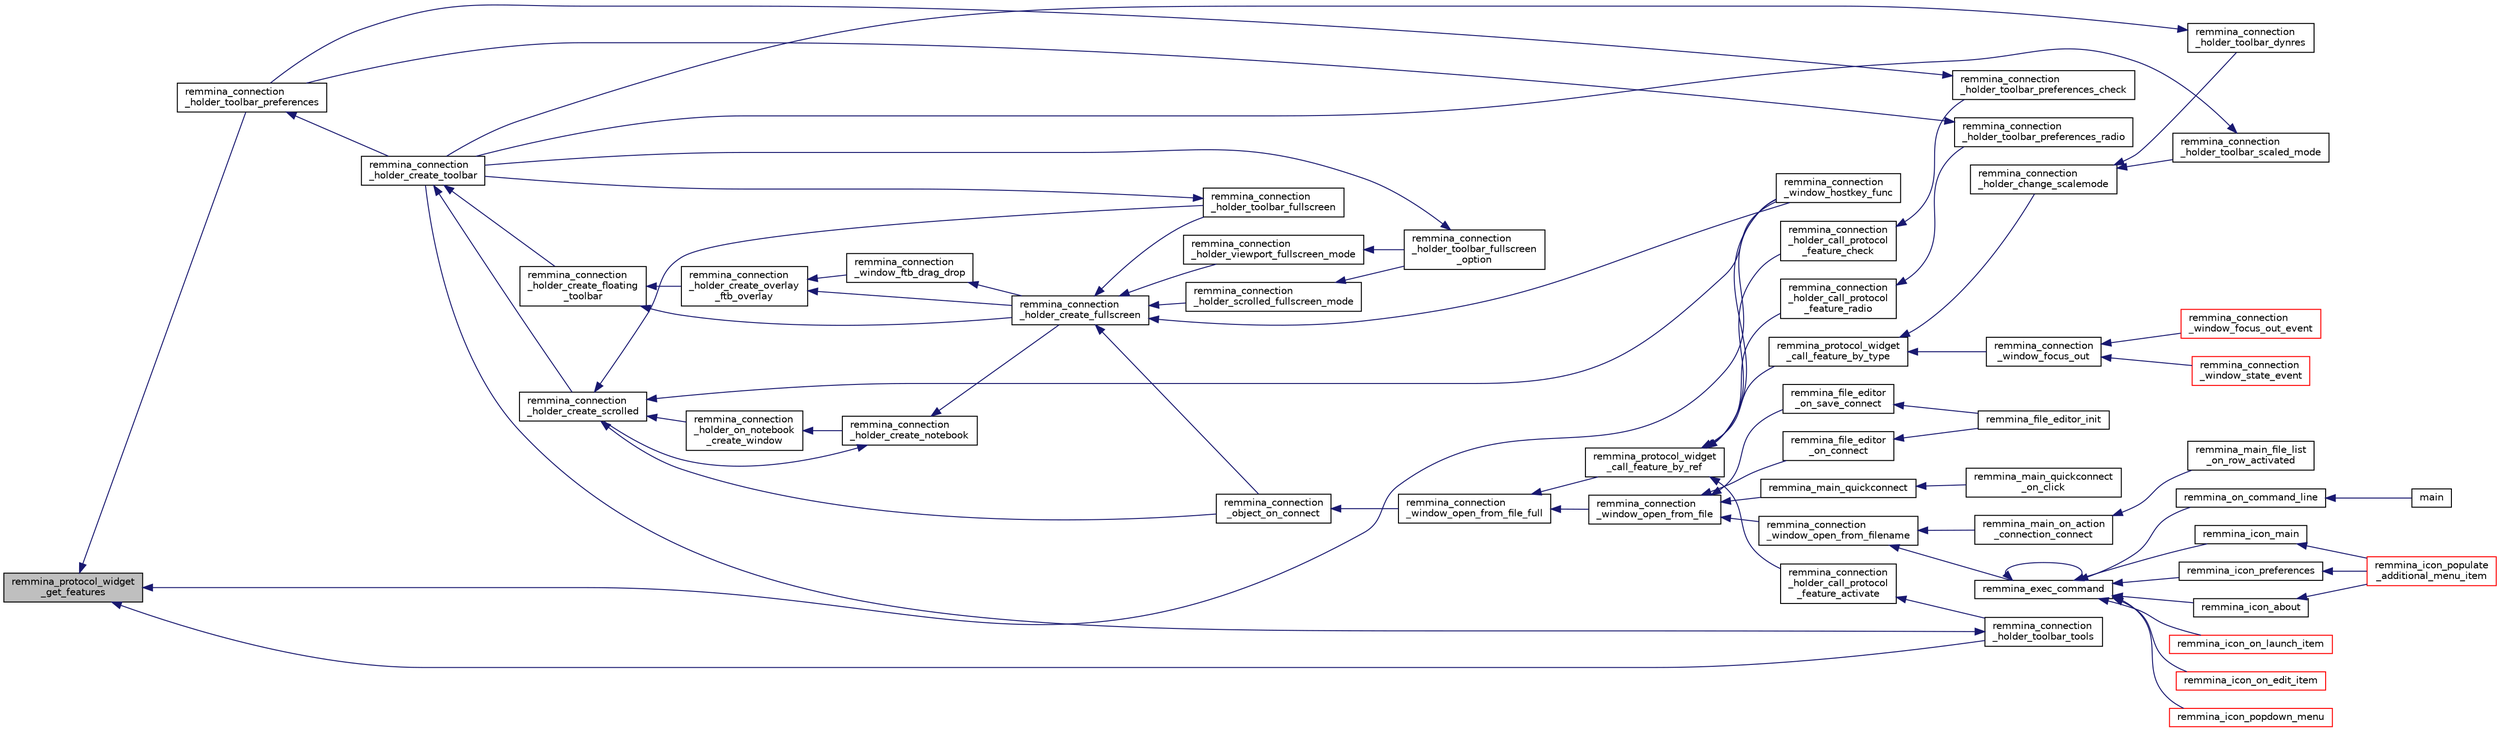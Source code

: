 digraph "remmina_protocol_widget_get_features"
{
  edge [fontname="Helvetica",fontsize="10",labelfontname="Helvetica",labelfontsize="10"];
  node [fontname="Helvetica",fontsize="10",shape=record];
  rankdir="LR";
  Node1722 [label="remmina_protocol_widget\l_get_features",height=0.2,width=0.4,color="black", fillcolor="grey75", style="filled", fontcolor="black"];
  Node1722 -> Node1723 [dir="back",color="midnightblue",fontsize="10",style="solid",fontname="Helvetica"];
  Node1723 [label="remmina_connection\l_holder_toolbar_preferences",height=0.2,width=0.4,color="black", fillcolor="white", style="filled",URL="$remmina__connection__window_8c.html#a78ec7d6e66d6e6569c1a9a0230c74bc8"];
  Node1723 -> Node1724 [dir="back",color="midnightblue",fontsize="10",style="solid",fontname="Helvetica"];
  Node1724 [label="remmina_connection\l_holder_create_toolbar",height=0.2,width=0.4,color="black", fillcolor="white", style="filled",URL="$remmina__connection__window_8c.html#af8138da72278e9e9000276e08a6fd984"];
  Node1724 -> Node1725 [dir="back",color="midnightblue",fontsize="10",style="solid",fontname="Helvetica"];
  Node1725 [label="remmina_connection\l_holder_create_floating\l_toolbar",height=0.2,width=0.4,color="black", fillcolor="white", style="filled",URL="$remmina__connection__window_8c.html#a967dca6c1876afc3e6bcb763f9709d43"];
  Node1725 -> Node1726 [dir="back",color="midnightblue",fontsize="10",style="solid",fontname="Helvetica"];
  Node1726 [label="remmina_connection\l_holder_create_overlay\l_ftb_overlay",height=0.2,width=0.4,color="black", fillcolor="white", style="filled",URL="$remmina__connection__window_8c.html#ab2edcb806312b3367c70fbb13c383ae0"];
  Node1726 -> Node1727 [dir="back",color="midnightblue",fontsize="10",style="solid",fontname="Helvetica"];
  Node1727 [label="remmina_connection\l_window_ftb_drag_drop",height=0.2,width=0.4,color="black", fillcolor="white", style="filled",URL="$remmina__connection__window_8c.html#a15c9b2bd929f8f2bb64d0bb6fa60f067"];
  Node1727 -> Node1728 [dir="back",color="midnightblue",fontsize="10",style="solid",fontname="Helvetica"];
  Node1728 [label="remmina_connection\l_holder_create_fullscreen",height=0.2,width=0.4,color="black", fillcolor="white", style="filled",URL="$remmina__connection__window_8c.html#ae67ca4d276339723c1ff87fc224eaccf"];
  Node1728 -> Node1729 [dir="back",color="midnightblue",fontsize="10",style="solid",fontname="Helvetica"];
  Node1729 [label="remmina_connection\l_holder_toolbar_fullscreen",height=0.2,width=0.4,color="black", fillcolor="white", style="filled",URL="$remmina__connection__window_8c.html#a02ac20f50f1b7b816bd7208127efdbee"];
  Node1729 -> Node1724 [dir="back",color="midnightblue",fontsize="10",style="solid",fontname="Helvetica"];
  Node1728 -> Node1730 [dir="back",color="midnightblue",fontsize="10",style="solid",fontname="Helvetica"];
  Node1730 [label="remmina_connection\l_holder_viewport_fullscreen_mode",height=0.2,width=0.4,color="black", fillcolor="white", style="filled",URL="$remmina__connection__window_8c.html#a0e99d0ff8c39f2c6de508eee9ef498c5"];
  Node1730 -> Node1731 [dir="back",color="midnightblue",fontsize="10",style="solid",fontname="Helvetica"];
  Node1731 [label="remmina_connection\l_holder_toolbar_fullscreen\l_option",height=0.2,width=0.4,color="black", fillcolor="white", style="filled",URL="$remmina__connection__window_8c.html#a1415cdcbed0e6fe9a7978586bf132207"];
  Node1731 -> Node1724 [dir="back",color="midnightblue",fontsize="10",style="solid",fontname="Helvetica"];
  Node1728 -> Node1732 [dir="back",color="midnightblue",fontsize="10",style="solid",fontname="Helvetica"];
  Node1732 [label="remmina_connection\l_holder_scrolled_fullscreen_mode",height=0.2,width=0.4,color="black", fillcolor="white", style="filled",URL="$remmina__connection__window_8c.html#aa25cae5c0e15e13b817b925e42a044a9"];
  Node1732 -> Node1731 [dir="back",color="midnightblue",fontsize="10",style="solid",fontname="Helvetica"];
  Node1728 -> Node1733 [dir="back",color="midnightblue",fontsize="10",style="solid",fontname="Helvetica"];
  Node1733 [label="remmina_connection\l_window_hostkey_func",height=0.2,width=0.4,color="black", fillcolor="white", style="filled",URL="$remmina__connection__window_8c.html#abef663d930076deb3105f86dabe2a9c3"];
  Node1728 -> Node1734 [dir="back",color="midnightblue",fontsize="10",style="solid",fontname="Helvetica"];
  Node1734 [label="remmina_connection\l_object_on_connect",height=0.2,width=0.4,color="black", fillcolor="white", style="filled",URL="$remmina__connection__window_8c.html#a0ad685a873ecef95ec13caba17e0c22e"];
  Node1734 -> Node1735 [dir="back",color="midnightblue",fontsize="10",style="solid",fontname="Helvetica"];
  Node1735 [label="remmina_connection\l_window_open_from_file_full",height=0.2,width=0.4,color="black", fillcolor="white", style="filled",URL="$remmina__connection__window_8h.html#adbf2b670ca3bae96a99cb0b36021a961"];
  Node1735 -> Node1736 [dir="back",color="midnightblue",fontsize="10",style="solid",fontname="Helvetica"];
  Node1736 [label="remmina_connection\l_window_open_from_file",height=0.2,width=0.4,color="black", fillcolor="white", style="filled",URL="$remmina__connection__window_8h.html#a1c7f722a89609523cc4de079cc82f23c"];
  Node1736 -> Node1737 [dir="back",color="midnightblue",fontsize="10",style="solid",fontname="Helvetica"];
  Node1737 [label="remmina_connection\l_window_open_from_filename",height=0.2,width=0.4,color="black", fillcolor="white", style="filled",URL="$remmina__connection__window_8h.html#ab0ed27ef360efc7d92906cbabf9da5db"];
  Node1737 -> Node1738 [dir="back",color="midnightblue",fontsize="10",style="solid",fontname="Helvetica"];
  Node1738 [label="remmina_exec_command",height=0.2,width=0.4,color="black", fillcolor="white", style="filled",URL="$remmina__exec_8h.html#a424cabdcff647797061e7482049d62a7"];
  Node1738 -> Node1739 [dir="back",color="midnightblue",fontsize="10",style="solid",fontname="Helvetica"];
  Node1739 [label="remmina_on_command_line",height=0.2,width=0.4,color="black", fillcolor="white", style="filled",URL="$remmina_8c.html#aeb286fc5bd52ab5382ab8cb495dc2914"];
  Node1739 -> Node1740 [dir="back",color="midnightblue",fontsize="10",style="solid",fontname="Helvetica"];
  Node1740 [label="main",height=0.2,width=0.4,color="black", fillcolor="white", style="filled",URL="$remmina_8c.html#a0ddf1224851353fc92bfbff6f499fa97"];
  Node1738 -> Node1738 [dir="back",color="midnightblue",fontsize="10",style="solid",fontname="Helvetica"];
  Node1738 -> Node1741 [dir="back",color="midnightblue",fontsize="10",style="solid",fontname="Helvetica"];
  Node1741 [label="remmina_icon_main",height=0.2,width=0.4,color="black", fillcolor="white", style="filled",URL="$remmina__icon_8c.html#a920476110ab6410c8fc8cf734109e497"];
  Node1741 -> Node1742 [dir="back",color="midnightblue",fontsize="10",style="solid",fontname="Helvetica"];
  Node1742 [label="remmina_icon_populate\l_additional_menu_item",height=0.2,width=0.4,color="red", fillcolor="white", style="filled",URL="$remmina__icon_8c.html#a8aaf73ed94cf20dcce1c7be26262cb56"];
  Node1738 -> Node1752 [dir="back",color="midnightblue",fontsize="10",style="solid",fontname="Helvetica"];
  Node1752 [label="remmina_icon_preferences",height=0.2,width=0.4,color="black", fillcolor="white", style="filled",URL="$remmina__icon_8c.html#ad3b0e3d12e4854eae05b1afea19da404"];
  Node1752 -> Node1742 [dir="back",color="midnightblue",fontsize="10",style="solid",fontname="Helvetica"];
  Node1738 -> Node1753 [dir="back",color="midnightblue",fontsize="10",style="solid",fontname="Helvetica"];
  Node1753 [label="remmina_icon_about",height=0.2,width=0.4,color="black", fillcolor="white", style="filled",URL="$remmina__icon_8c.html#a5cdf1958ef01e49889bcee2e90e2cf71"];
  Node1753 -> Node1742 [dir="back",color="midnightblue",fontsize="10",style="solid",fontname="Helvetica"];
  Node1738 -> Node1754 [dir="back",color="midnightblue",fontsize="10",style="solid",fontname="Helvetica"];
  Node1754 [label="remmina_icon_on_launch_item",height=0.2,width=0.4,color="red", fillcolor="white", style="filled",URL="$remmina__icon_8c.html#ad1699688680e12abcfd5c74dd2f76d83"];
  Node1738 -> Node1757 [dir="back",color="midnightblue",fontsize="10",style="solid",fontname="Helvetica"];
  Node1757 [label="remmina_icon_on_edit_item",height=0.2,width=0.4,color="red", fillcolor="white", style="filled",URL="$remmina__icon_8c.html#af8708120906a8dc41a7998ebf9ecd129"];
  Node1738 -> Node1758 [dir="back",color="midnightblue",fontsize="10",style="solid",fontname="Helvetica"];
  Node1758 [label="remmina_icon_popdown_menu",height=0.2,width=0.4,color="red", fillcolor="white", style="filled",URL="$remmina__icon_8c.html#a444be76e3c3a065279c5f9abc7fae833"];
  Node1737 -> Node1759 [dir="back",color="midnightblue",fontsize="10",style="solid",fontname="Helvetica"];
  Node1759 [label="remmina_main_on_action\l_connection_connect",height=0.2,width=0.4,color="black", fillcolor="white", style="filled",URL="$remmina__main_8c.html#ae023d1cb099a4f7bee79f13760566cbf"];
  Node1759 -> Node1760 [dir="back",color="midnightblue",fontsize="10",style="solid",fontname="Helvetica"];
  Node1760 [label="remmina_main_file_list\l_on_row_activated",height=0.2,width=0.4,color="black", fillcolor="white", style="filled",URL="$remmina__main_8c.html#aba1a89a2400c5cc8373c6bd34602ac10"];
  Node1736 -> Node1761 [dir="back",color="midnightblue",fontsize="10",style="solid",fontname="Helvetica"];
  Node1761 [label="remmina_file_editor\l_on_connect",height=0.2,width=0.4,color="black", fillcolor="white", style="filled",URL="$remmina__file__editor_8c.html#a73b8581fd1fd77532b748d91a2951f25"];
  Node1761 -> Node1745 [dir="back",color="midnightblue",fontsize="10",style="solid",fontname="Helvetica"];
  Node1745 [label="remmina_file_editor_init",height=0.2,width=0.4,color="black", fillcolor="white", style="filled",URL="$remmina__file__editor_8c.html#a9afd8d41c66f547320930eb331f3124d"];
  Node1736 -> Node1746 [dir="back",color="midnightblue",fontsize="10",style="solid",fontname="Helvetica"];
  Node1746 [label="remmina_file_editor\l_on_save_connect",height=0.2,width=0.4,color="black", fillcolor="white", style="filled",URL="$remmina__file__editor_8c.html#a57224f3f69f04f398de563b71be6b18e"];
  Node1746 -> Node1745 [dir="back",color="midnightblue",fontsize="10",style="solid",fontname="Helvetica"];
  Node1736 -> Node1762 [dir="back",color="midnightblue",fontsize="10",style="solid",fontname="Helvetica"];
  Node1762 [label="remmina_main_quickconnect",height=0.2,width=0.4,color="black", fillcolor="white", style="filled",URL="$remmina__main_8c.html#a802458852abacebfb16f1f4295806a01"];
  Node1762 -> Node1763 [dir="back",color="midnightblue",fontsize="10",style="solid",fontname="Helvetica"];
  Node1763 [label="remmina_main_quickconnect\l_on_click",height=0.2,width=0.4,color="black", fillcolor="white", style="filled",URL="$remmina__main_8c.html#a210e9e04c7c97cc86412044de31f659d"];
  Node1735 -> Node1764 [dir="back",color="midnightblue",fontsize="10",style="solid",fontname="Helvetica"];
  Node1764 [label="remmina_protocol_widget\l_call_feature_by_ref",height=0.2,width=0.4,color="black", fillcolor="white", style="filled",URL="$remmina__protocol__widget_8h.html#a605b69a9aa4393024369cc5070488692"];
  Node1764 -> Node1765 [dir="back",color="midnightblue",fontsize="10",style="solid",fontname="Helvetica"];
  Node1765 [label="remmina_connection\l_holder_call_protocol\l_feature_radio",height=0.2,width=0.4,color="black", fillcolor="white", style="filled",URL="$remmina__connection__window_8c.html#a86280cb973101817f7410af393bc2f98"];
  Node1765 -> Node1766 [dir="back",color="midnightblue",fontsize="10",style="solid",fontname="Helvetica"];
  Node1766 [label="remmina_connection\l_holder_toolbar_preferences_radio",height=0.2,width=0.4,color="black", fillcolor="white", style="filled",URL="$remmina__connection__window_8c.html#a1ddab4aacc284c606ab237eae9c0b5a9"];
  Node1766 -> Node1723 [dir="back",color="midnightblue",fontsize="10",style="solid",fontname="Helvetica"];
  Node1764 -> Node1767 [dir="back",color="midnightblue",fontsize="10",style="solid",fontname="Helvetica"];
  Node1767 [label="remmina_connection\l_holder_call_protocol\l_feature_check",height=0.2,width=0.4,color="black", fillcolor="white", style="filled",URL="$remmina__connection__window_8c.html#a8d924ded7fe147df8b5f113e2fb1d6e7"];
  Node1767 -> Node1768 [dir="back",color="midnightblue",fontsize="10",style="solid",fontname="Helvetica"];
  Node1768 [label="remmina_connection\l_holder_toolbar_preferences_check",height=0.2,width=0.4,color="black", fillcolor="white", style="filled",URL="$remmina__connection__window_8c.html#ada0dce340f5f1484c496a2357e8a2c69"];
  Node1768 -> Node1723 [dir="back",color="midnightblue",fontsize="10",style="solid",fontname="Helvetica"];
  Node1764 -> Node1769 [dir="back",color="midnightblue",fontsize="10",style="solid",fontname="Helvetica"];
  Node1769 [label="remmina_connection\l_holder_call_protocol\l_feature_activate",height=0.2,width=0.4,color="black", fillcolor="white", style="filled",URL="$remmina__connection__window_8c.html#a4507b43c6fd10bc68d9512c6b253a552"];
  Node1769 -> Node1770 [dir="back",color="midnightblue",fontsize="10",style="solid",fontname="Helvetica"];
  Node1770 [label="remmina_connection\l_holder_toolbar_tools",height=0.2,width=0.4,color="black", fillcolor="white", style="filled",URL="$remmina__connection__window_8c.html#a51cc0b2274049920f67c71047bd76213"];
  Node1770 -> Node1724 [dir="back",color="midnightblue",fontsize="10",style="solid",fontname="Helvetica"];
  Node1764 -> Node1733 [dir="back",color="midnightblue",fontsize="10",style="solid",fontname="Helvetica"];
  Node1764 -> Node1771 [dir="back",color="midnightblue",fontsize="10",style="solid",fontname="Helvetica"];
  Node1771 [label="remmina_protocol_widget\l_call_feature_by_type",height=0.2,width=0.4,color="black", fillcolor="white", style="filled",URL="$remmina__protocol__widget_8h.html#a6a630e96e5b914d60d678ae8eaad4cd9"];
  Node1771 -> Node1772 [dir="back",color="midnightblue",fontsize="10",style="solid",fontname="Helvetica"];
  Node1772 [label="remmina_connection\l_holder_change_scalemode",height=0.2,width=0.4,color="black", fillcolor="white", style="filled",URL="$remmina__connection__window_8c.html#a5565ebedf82eb9f2d54b7f447b4c930e"];
  Node1772 -> Node1773 [dir="back",color="midnightblue",fontsize="10",style="solid",fontname="Helvetica"];
  Node1773 [label="remmina_connection\l_holder_toolbar_dynres",height=0.2,width=0.4,color="black", fillcolor="white", style="filled",URL="$remmina__connection__window_8c.html#a576e3800c7371f63b27e3832848ac4e5"];
  Node1773 -> Node1724 [dir="back",color="midnightblue",fontsize="10",style="solid",fontname="Helvetica"];
  Node1772 -> Node1774 [dir="back",color="midnightblue",fontsize="10",style="solid",fontname="Helvetica"];
  Node1774 [label="remmina_connection\l_holder_toolbar_scaled_mode",height=0.2,width=0.4,color="black", fillcolor="white", style="filled",URL="$remmina__connection__window_8c.html#ad6136dd7c0867a5a5f1c0b0645632ee4"];
  Node1774 -> Node1724 [dir="back",color="midnightblue",fontsize="10",style="solid",fontname="Helvetica"];
  Node1771 -> Node1775 [dir="back",color="midnightblue",fontsize="10",style="solid",fontname="Helvetica"];
  Node1775 [label="remmina_connection\l_window_focus_out",height=0.2,width=0.4,color="black", fillcolor="white", style="filled",URL="$remmina__connection__window_8c.html#a8c242e0a7ee57ed79099c330d696b43f"];
  Node1775 -> Node1776 [dir="back",color="midnightblue",fontsize="10",style="solid",fontname="Helvetica"];
  Node1776 [label="remmina_connection\l_window_focus_out_event",height=0.2,width=0.4,color="red", fillcolor="white", style="filled",URL="$remmina__connection__window_8c.html#a539828a1dd435bee083d82136691176c"];
  Node1775 -> Node1781 [dir="back",color="midnightblue",fontsize="10",style="solid",fontname="Helvetica"];
  Node1781 [label="remmina_connection\l_window_state_event",height=0.2,width=0.4,color="red", fillcolor="white", style="filled",URL="$remmina__connection__window_8c.html#a174d5b1e983a96c98aae2e8078f462bd"];
  Node1726 -> Node1728 [dir="back",color="midnightblue",fontsize="10",style="solid",fontname="Helvetica"];
  Node1725 -> Node1728 [dir="back",color="midnightblue",fontsize="10",style="solid",fontname="Helvetica"];
  Node1724 -> Node1778 [dir="back",color="midnightblue",fontsize="10",style="solid",fontname="Helvetica"];
  Node1778 [label="remmina_connection\l_holder_create_scrolled",height=0.2,width=0.4,color="black", fillcolor="white", style="filled",URL="$remmina__connection__window_8c.html#a57b3656c37df65d276ddd50a16906dc7"];
  Node1778 -> Node1729 [dir="back",color="midnightblue",fontsize="10",style="solid",fontname="Helvetica"];
  Node1778 -> Node1779 [dir="back",color="midnightblue",fontsize="10",style="solid",fontname="Helvetica"];
  Node1779 [label="remmina_connection\l_holder_on_notebook\l_create_window",height=0.2,width=0.4,color="black", fillcolor="white", style="filled",URL="$remmina__connection__window_8c.html#a2f5fc595c1aad851962aa58e2009bcce"];
  Node1779 -> Node1780 [dir="back",color="midnightblue",fontsize="10",style="solid",fontname="Helvetica"];
  Node1780 [label="remmina_connection\l_holder_create_notebook",height=0.2,width=0.4,color="black", fillcolor="white", style="filled",URL="$remmina__connection__window_8c.html#ae616dc409c5775dc73d9a83c1f081705"];
  Node1780 -> Node1778 [dir="back",color="midnightblue",fontsize="10",style="solid",fontname="Helvetica"];
  Node1780 -> Node1728 [dir="back",color="midnightblue",fontsize="10",style="solid",fontname="Helvetica"];
  Node1778 -> Node1733 [dir="back",color="midnightblue",fontsize="10",style="solid",fontname="Helvetica"];
  Node1778 -> Node1734 [dir="back",color="midnightblue",fontsize="10",style="solid",fontname="Helvetica"];
  Node1722 -> Node1770 [dir="back",color="midnightblue",fontsize="10",style="solid",fontname="Helvetica"];
  Node1722 -> Node1733 [dir="back",color="midnightblue",fontsize="10",style="solid",fontname="Helvetica"];
}
